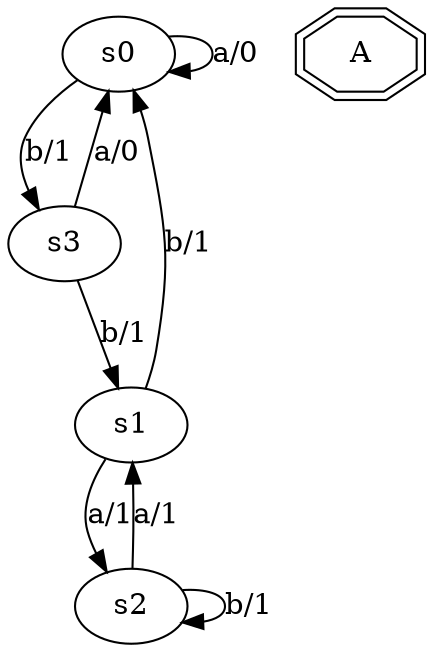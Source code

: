 digraph test_12 {
    s0 -> s0 [label="a/0"];
    s0 -> s3 [label="b/1"];
    s1 -> s2 [label="a/1"];
    s1 -> s0 [label="b/1"];
    s2 -> s1 [label="a/1"];
    s2 -> s2 [label="b/1"];
    s3 -> s0 [label="a/0"];
    s3 -> s1 [label="b/1"];
    A [shape=doubleoctagon];
}